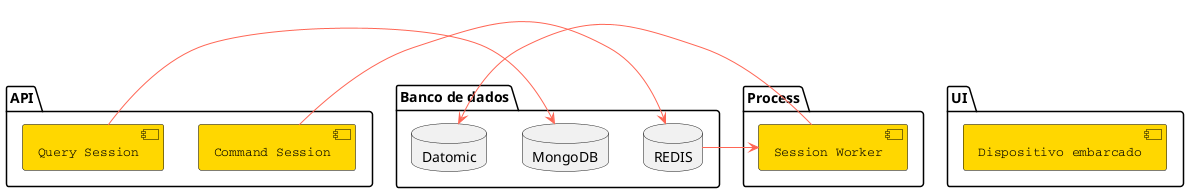 @startuml

skinparam interface {
  backgroundColor RosyBrown
  borderColor orange
}

skinparam component {
  FontSize 13
  BackgroundColor<<Apache>> Red
  BorderColor<<Apache>> #FF6655
  FontName Courier
  BorderColor black
  BackgroundColor gold
  ArrowFontName Impact
  ArrowColor #FF6655
  ArrowFontColor #777777
}

package "UI" {
    [Dispositivo embarcado]
}

package "API"{
    [Command Session]
    [Query Session]
}

package "Banco de dados"{
    database REDIS
    database MongoDB
    database Datomic
}


package "Process"{
    [Session Worker]
}

[Command Session] -right-> REDIS
[Query Session] -right-> MongoDB
REDIS -left-> [Session Worker]
[Session Worker] -right-> Datomic

@enduml